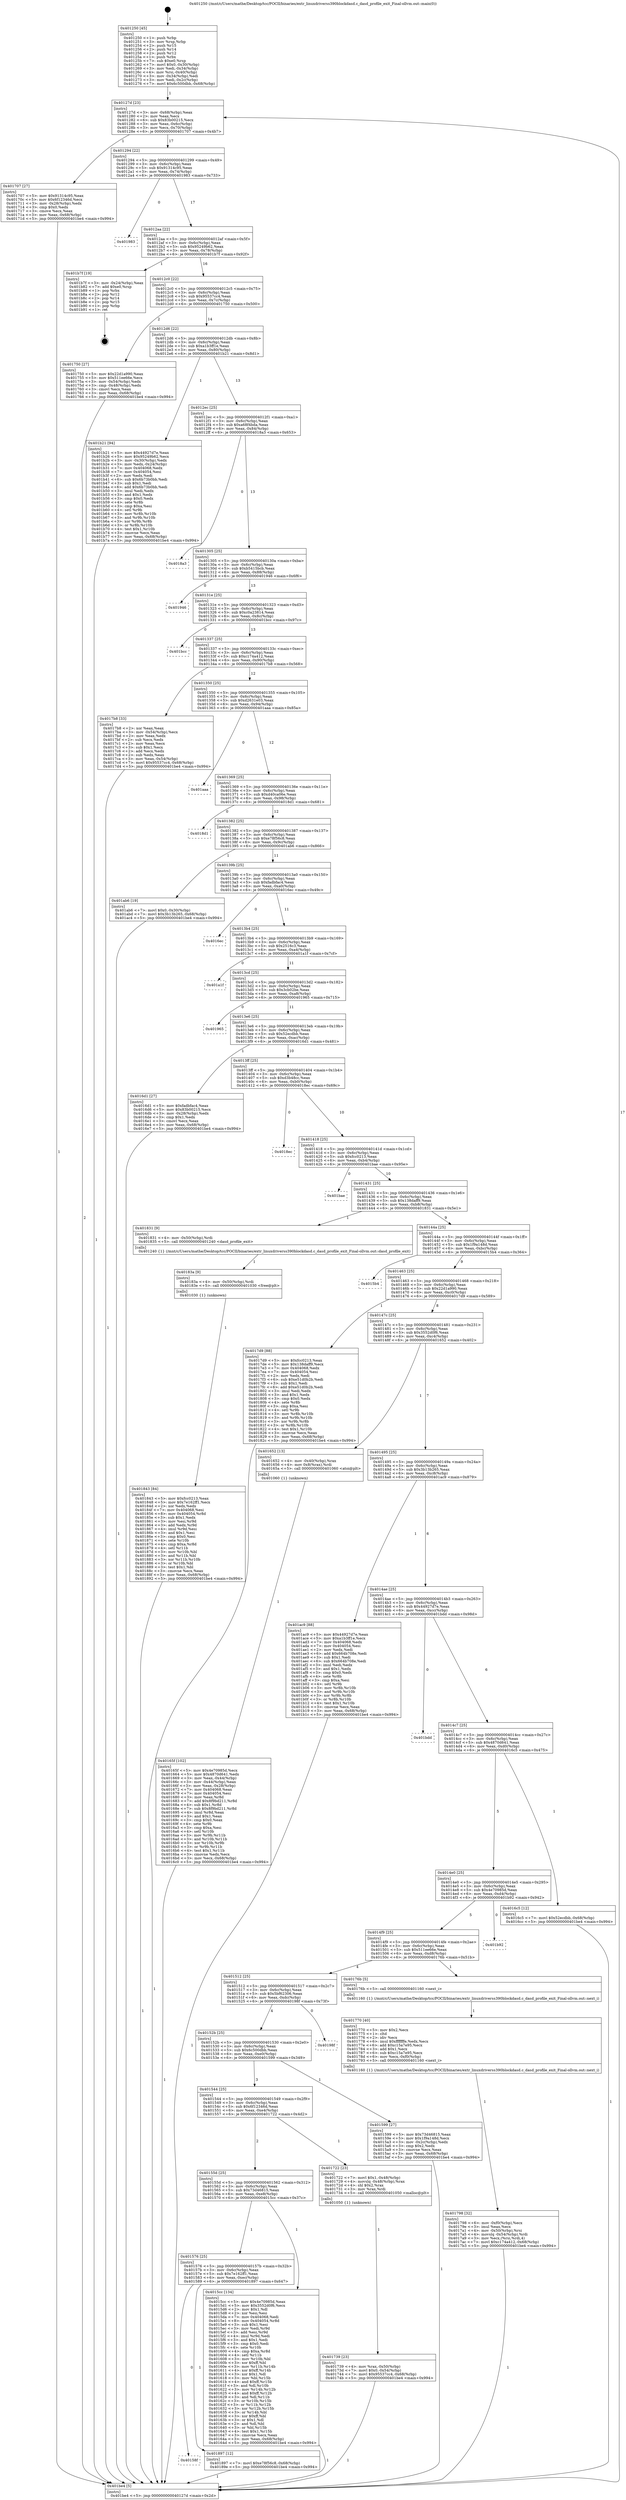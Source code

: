 digraph "0x401250" {
  label = "0x401250 (/mnt/c/Users/mathe/Desktop/tcc/POCII/binaries/extr_linuxdriverss390blockdasd.c_dasd_profile_exit_Final-ollvm.out::main(0))"
  labelloc = "t"
  node[shape=record]

  Entry [label="",width=0.3,height=0.3,shape=circle,fillcolor=black,style=filled]
  "0x40127d" [label="{
     0x40127d [23]\l
     | [instrs]\l
     &nbsp;&nbsp;0x40127d \<+3\>: mov -0x68(%rbp),%eax\l
     &nbsp;&nbsp;0x401280 \<+2\>: mov %eax,%ecx\l
     &nbsp;&nbsp;0x401282 \<+6\>: sub $0x83b00215,%ecx\l
     &nbsp;&nbsp;0x401288 \<+3\>: mov %eax,-0x6c(%rbp)\l
     &nbsp;&nbsp;0x40128b \<+3\>: mov %ecx,-0x70(%rbp)\l
     &nbsp;&nbsp;0x40128e \<+6\>: je 0000000000401707 \<main+0x4b7\>\l
  }"]
  "0x401707" [label="{
     0x401707 [27]\l
     | [instrs]\l
     &nbsp;&nbsp;0x401707 \<+5\>: mov $0x91314c95,%eax\l
     &nbsp;&nbsp;0x40170c \<+5\>: mov $0x6f12346d,%ecx\l
     &nbsp;&nbsp;0x401711 \<+3\>: mov -0x28(%rbp),%edx\l
     &nbsp;&nbsp;0x401714 \<+3\>: cmp $0x0,%edx\l
     &nbsp;&nbsp;0x401717 \<+3\>: cmove %ecx,%eax\l
     &nbsp;&nbsp;0x40171a \<+3\>: mov %eax,-0x68(%rbp)\l
     &nbsp;&nbsp;0x40171d \<+5\>: jmp 0000000000401be4 \<main+0x994\>\l
  }"]
  "0x401294" [label="{
     0x401294 [22]\l
     | [instrs]\l
     &nbsp;&nbsp;0x401294 \<+5\>: jmp 0000000000401299 \<main+0x49\>\l
     &nbsp;&nbsp;0x401299 \<+3\>: mov -0x6c(%rbp),%eax\l
     &nbsp;&nbsp;0x40129c \<+5\>: sub $0x91314c95,%eax\l
     &nbsp;&nbsp;0x4012a1 \<+3\>: mov %eax,-0x74(%rbp)\l
     &nbsp;&nbsp;0x4012a4 \<+6\>: je 0000000000401983 \<main+0x733\>\l
  }"]
  Exit [label="",width=0.3,height=0.3,shape=circle,fillcolor=black,style=filled,peripheries=2]
  "0x401983" [label="{
     0x401983\l
  }", style=dashed]
  "0x4012aa" [label="{
     0x4012aa [22]\l
     | [instrs]\l
     &nbsp;&nbsp;0x4012aa \<+5\>: jmp 00000000004012af \<main+0x5f\>\l
     &nbsp;&nbsp;0x4012af \<+3\>: mov -0x6c(%rbp),%eax\l
     &nbsp;&nbsp;0x4012b2 \<+5\>: sub $0x95249b62,%eax\l
     &nbsp;&nbsp;0x4012b7 \<+3\>: mov %eax,-0x78(%rbp)\l
     &nbsp;&nbsp;0x4012ba \<+6\>: je 0000000000401b7f \<main+0x92f\>\l
  }"]
  "0x40158f" [label="{
     0x40158f\l
  }", style=dashed]
  "0x401b7f" [label="{
     0x401b7f [19]\l
     | [instrs]\l
     &nbsp;&nbsp;0x401b7f \<+3\>: mov -0x24(%rbp),%eax\l
     &nbsp;&nbsp;0x401b82 \<+7\>: add $0xe0,%rsp\l
     &nbsp;&nbsp;0x401b89 \<+1\>: pop %rbx\l
     &nbsp;&nbsp;0x401b8a \<+2\>: pop %r12\l
     &nbsp;&nbsp;0x401b8c \<+2\>: pop %r14\l
     &nbsp;&nbsp;0x401b8e \<+2\>: pop %r15\l
     &nbsp;&nbsp;0x401b90 \<+1\>: pop %rbp\l
     &nbsp;&nbsp;0x401b91 \<+1\>: ret\l
  }"]
  "0x4012c0" [label="{
     0x4012c0 [22]\l
     | [instrs]\l
     &nbsp;&nbsp;0x4012c0 \<+5\>: jmp 00000000004012c5 \<main+0x75\>\l
     &nbsp;&nbsp;0x4012c5 \<+3\>: mov -0x6c(%rbp),%eax\l
     &nbsp;&nbsp;0x4012c8 \<+5\>: sub $0x95537cc4,%eax\l
     &nbsp;&nbsp;0x4012cd \<+3\>: mov %eax,-0x7c(%rbp)\l
     &nbsp;&nbsp;0x4012d0 \<+6\>: je 0000000000401750 \<main+0x500\>\l
  }"]
  "0x401897" [label="{
     0x401897 [12]\l
     | [instrs]\l
     &nbsp;&nbsp;0x401897 \<+7\>: movl $0xe78f56c8,-0x68(%rbp)\l
     &nbsp;&nbsp;0x40189e \<+5\>: jmp 0000000000401be4 \<main+0x994\>\l
  }"]
  "0x401750" [label="{
     0x401750 [27]\l
     | [instrs]\l
     &nbsp;&nbsp;0x401750 \<+5\>: mov $0x22d1a990,%eax\l
     &nbsp;&nbsp;0x401755 \<+5\>: mov $0x511ee66e,%ecx\l
     &nbsp;&nbsp;0x40175a \<+3\>: mov -0x54(%rbp),%edx\l
     &nbsp;&nbsp;0x40175d \<+3\>: cmp -0x48(%rbp),%edx\l
     &nbsp;&nbsp;0x401760 \<+3\>: cmovl %ecx,%eax\l
     &nbsp;&nbsp;0x401763 \<+3\>: mov %eax,-0x68(%rbp)\l
     &nbsp;&nbsp;0x401766 \<+5\>: jmp 0000000000401be4 \<main+0x994\>\l
  }"]
  "0x4012d6" [label="{
     0x4012d6 [22]\l
     | [instrs]\l
     &nbsp;&nbsp;0x4012d6 \<+5\>: jmp 00000000004012db \<main+0x8b\>\l
     &nbsp;&nbsp;0x4012db \<+3\>: mov -0x6c(%rbp),%eax\l
     &nbsp;&nbsp;0x4012de \<+5\>: sub $0xa1b3ff1e,%eax\l
     &nbsp;&nbsp;0x4012e3 \<+3\>: mov %eax,-0x80(%rbp)\l
     &nbsp;&nbsp;0x4012e6 \<+6\>: je 0000000000401b21 \<main+0x8d1\>\l
  }"]
  "0x401843" [label="{
     0x401843 [84]\l
     | [instrs]\l
     &nbsp;&nbsp;0x401843 \<+5\>: mov $0xfcc0213,%eax\l
     &nbsp;&nbsp;0x401848 \<+5\>: mov $0x7e162ff1,%ecx\l
     &nbsp;&nbsp;0x40184d \<+2\>: xor %edx,%edx\l
     &nbsp;&nbsp;0x40184f \<+7\>: mov 0x404068,%esi\l
     &nbsp;&nbsp;0x401856 \<+8\>: mov 0x404054,%r8d\l
     &nbsp;&nbsp;0x40185e \<+3\>: sub $0x1,%edx\l
     &nbsp;&nbsp;0x401861 \<+3\>: mov %esi,%r9d\l
     &nbsp;&nbsp;0x401864 \<+3\>: add %edx,%r9d\l
     &nbsp;&nbsp;0x401867 \<+4\>: imul %r9d,%esi\l
     &nbsp;&nbsp;0x40186b \<+3\>: and $0x1,%esi\l
     &nbsp;&nbsp;0x40186e \<+3\>: cmp $0x0,%esi\l
     &nbsp;&nbsp;0x401871 \<+4\>: sete %r10b\l
     &nbsp;&nbsp;0x401875 \<+4\>: cmp $0xa,%r8d\l
     &nbsp;&nbsp;0x401879 \<+4\>: setl %r11b\l
     &nbsp;&nbsp;0x40187d \<+3\>: mov %r10b,%bl\l
     &nbsp;&nbsp;0x401880 \<+3\>: and %r11b,%bl\l
     &nbsp;&nbsp;0x401883 \<+3\>: xor %r11b,%r10b\l
     &nbsp;&nbsp;0x401886 \<+3\>: or %r10b,%bl\l
     &nbsp;&nbsp;0x401889 \<+3\>: test $0x1,%bl\l
     &nbsp;&nbsp;0x40188c \<+3\>: cmovne %ecx,%eax\l
     &nbsp;&nbsp;0x40188f \<+3\>: mov %eax,-0x68(%rbp)\l
     &nbsp;&nbsp;0x401892 \<+5\>: jmp 0000000000401be4 \<main+0x994\>\l
  }"]
  "0x401b21" [label="{
     0x401b21 [94]\l
     | [instrs]\l
     &nbsp;&nbsp;0x401b21 \<+5\>: mov $0x44927d7e,%eax\l
     &nbsp;&nbsp;0x401b26 \<+5\>: mov $0x95249b62,%ecx\l
     &nbsp;&nbsp;0x401b2b \<+3\>: mov -0x30(%rbp),%edx\l
     &nbsp;&nbsp;0x401b2e \<+3\>: mov %edx,-0x24(%rbp)\l
     &nbsp;&nbsp;0x401b31 \<+7\>: mov 0x404068,%edx\l
     &nbsp;&nbsp;0x401b38 \<+7\>: mov 0x404054,%esi\l
     &nbsp;&nbsp;0x401b3f \<+2\>: mov %edx,%edi\l
     &nbsp;&nbsp;0x401b41 \<+6\>: sub $0x6b73b0bb,%edi\l
     &nbsp;&nbsp;0x401b47 \<+3\>: sub $0x1,%edi\l
     &nbsp;&nbsp;0x401b4a \<+6\>: add $0x6b73b0bb,%edi\l
     &nbsp;&nbsp;0x401b50 \<+3\>: imul %edi,%edx\l
     &nbsp;&nbsp;0x401b53 \<+3\>: and $0x1,%edx\l
     &nbsp;&nbsp;0x401b56 \<+3\>: cmp $0x0,%edx\l
     &nbsp;&nbsp;0x401b59 \<+4\>: sete %r8b\l
     &nbsp;&nbsp;0x401b5d \<+3\>: cmp $0xa,%esi\l
     &nbsp;&nbsp;0x401b60 \<+4\>: setl %r9b\l
     &nbsp;&nbsp;0x401b64 \<+3\>: mov %r8b,%r10b\l
     &nbsp;&nbsp;0x401b67 \<+3\>: and %r9b,%r10b\l
     &nbsp;&nbsp;0x401b6a \<+3\>: xor %r9b,%r8b\l
     &nbsp;&nbsp;0x401b6d \<+3\>: or %r8b,%r10b\l
     &nbsp;&nbsp;0x401b70 \<+4\>: test $0x1,%r10b\l
     &nbsp;&nbsp;0x401b74 \<+3\>: cmovne %ecx,%eax\l
     &nbsp;&nbsp;0x401b77 \<+3\>: mov %eax,-0x68(%rbp)\l
     &nbsp;&nbsp;0x401b7a \<+5\>: jmp 0000000000401be4 \<main+0x994\>\l
  }"]
  "0x4012ec" [label="{
     0x4012ec [25]\l
     | [instrs]\l
     &nbsp;&nbsp;0x4012ec \<+5\>: jmp 00000000004012f1 \<main+0xa1\>\l
     &nbsp;&nbsp;0x4012f1 \<+3\>: mov -0x6c(%rbp),%eax\l
     &nbsp;&nbsp;0x4012f4 \<+5\>: sub $0xa68f4bda,%eax\l
     &nbsp;&nbsp;0x4012f9 \<+6\>: mov %eax,-0x84(%rbp)\l
     &nbsp;&nbsp;0x4012ff \<+6\>: je 00000000004018a3 \<main+0x653\>\l
  }"]
  "0x40183a" [label="{
     0x40183a [9]\l
     | [instrs]\l
     &nbsp;&nbsp;0x40183a \<+4\>: mov -0x50(%rbp),%rdi\l
     &nbsp;&nbsp;0x40183e \<+5\>: call 0000000000401030 \<free@plt\>\l
     | [calls]\l
     &nbsp;&nbsp;0x401030 \{1\} (unknown)\l
  }"]
  "0x4018a3" [label="{
     0x4018a3\l
  }", style=dashed]
  "0x401305" [label="{
     0x401305 [25]\l
     | [instrs]\l
     &nbsp;&nbsp;0x401305 \<+5\>: jmp 000000000040130a \<main+0xba\>\l
     &nbsp;&nbsp;0x40130a \<+3\>: mov -0x6c(%rbp),%eax\l
     &nbsp;&nbsp;0x40130d \<+5\>: sub $0xb5415bcb,%eax\l
     &nbsp;&nbsp;0x401312 \<+6\>: mov %eax,-0x88(%rbp)\l
     &nbsp;&nbsp;0x401318 \<+6\>: je 0000000000401946 \<main+0x6f6\>\l
  }"]
  "0x401798" [label="{
     0x401798 [32]\l
     | [instrs]\l
     &nbsp;&nbsp;0x401798 \<+6\>: mov -0xf0(%rbp),%ecx\l
     &nbsp;&nbsp;0x40179e \<+3\>: imul %eax,%ecx\l
     &nbsp;&nbsp;0x4017a1 \<+4\>: mov -0x50(%rbp),%rsi\l
     &nbsp;&nbsp;0x4017a5 \<+4\>: movslq -0x54(%rbp),%rdi\l
     &nbsp;&nbsp;0x4017a9 \<+3\>: mov %ecx,(%rsi,%rdi,4)\l
     &nbsp;&nbsp;0x4017ac \<+7\>: movl $0xc174a412,-0x68(%rbp)\l
     &nbsp;&nbsp;0x4017b3 \<+5\>: jmp 0000000000401be4 \<main+0x994\>\l
  }"]
  "0x401946" [label="{
     0x401946\l
  }", style=dashed]
  "0x40131e" [label="{
     0x40131e [25]\l
     | [instrs]\l
     &nbsp;&nbsp;0x40131e \<+5\>: jmp 0000000000401323 \<main+0xd3\>\l
     &nbsp;&nbsp;0x401323 \<+3\>: mov -0x6c(%rbp),%eax\l
     &nbsp;&nbsp;0x401326 \<+5\>: sub $0xc0a23814,%eax\l
     &nbsp;&nbsp;0x40132b \<+6\>: mov %eax,-0x8c(%rbp)\l
     &nbsp;&nbsp;0x401331 \<+6\>: je 0000000000401bcc \<main+0x97c\>\l
  }"]
  "0x401770" [label="{
     0x401770 [40]\l
     | [instrs]\l
     &nbsp;&nbsp;0x401770 \<+5\>: mov $0x2,%ecx\l
     &nbsp;&nbsp;0x401775 \<+1\>: cltd\l
     &nbsp;&nbsp;0x401776 \<+2\>: idiv %ecx\l
     &nbsp;&nbsp;0x401778 \<+6\>: imul $0xfffffffe,%edx,%ecx\l
     &nbsp;&nbsp;0x40177e \<+6\>: add $0xc15a7e95,%ecx\l
     &nbsp;&nbsp;0x401784 \<+3\>: add $0x1,%ecx\l
     &nbsp;&nbsp;0x401787 \<+6\>: sub $0xc15a7e95,%ecx\l
     &nbsp;&nbsp;0x40178d \<+6\>: mov %ecx,-0xf0(%rbp)\l
     &nbsp;&nbsp;0x401793 \<+5\>: call 0000000000401160 \<next_i\>\l
     | [calls]\l
     &nbsp;&nbsp;0x401160 \{1\} (/mnt/c/Users/mathe/Desktop/tcc/POCII/binaries/extr_linuxdriverss390blockdasd.c_dasd_profile_exit_Final-ollvm.out::next_i)\l
  }"]
  "0x401bcc" [label="{
     0x401bcc\l
  }", style=dashed]
  "0x401337" [label="{
     0x401337 [25]\l
     | [instrs]\l
     &nbsp;&nbsp;0x401337 \<+5\>: jmp 000000000040133c \<main+0xec\>\l
     &nbsp;&nbsp;0x40133c \<+3\>: mov -0x6c(%rbp),%eax\l
     &nbsp;&nbsp;0x40133f \<+5\>: sub $0xc174a412,%eax\l
     &nbsp;&nbsp;0x401344 \<+6\>: mov %eax,-0x90(%rbp)\l
     &nbsp;&nbsp;0x40134a \<+6\>: je 00000000004017b8 \<main+0x568\>\l
  }"]
  "0x401739" [label="{
     0x401739 [23]\l
     | [instrs]\l
     &nbsp;&nbsp;0x401739 \<+4\>: mov %rax,-0x50(%rbp)\l
     &nbsp;&nbsp;0x40173d \<+7\>: movl $0x0,-0x54(%rbp)\l
     &nbsp;&nbsp;0x401744 \<+7\>: movl $0x95537cc4,-0x68(%rbp)\l
     &nbsp;&nbsp;0x40174b \<+5\>: jmp 0000000000401be4 \<main+0x994\>\l
  }"]
  "0x4017b8" [label="{
     0x4017b8 [33]\l
     | [instrs]\l
     &nbsp;&nbsp;0x4017b8 \<+2\>: xor %eax,%eax\l
     &nbsp;&nbsp;0x4017ba \<+3\>: mov -0x54(%rbp),%ecx\l
     &nbsp;&nbsp;0x4017bd \<+2\>: mov %eax,%edx\l
     &nbsp;&nbsp;0x4017bf \<+2\>: sub %ecx,%edx\l
     &nbsp;&nbsp;0x4017c1 \<+2\>: mov %eax,%ecx\l
     &nbsp;&nbsp;0x4017c3 \<+3\>: sub $0x1,%ecx\l
     &nbsp;&nbsp;0x4017c6 \<+2\>: add %ecx,%edx\l
     &nbsp;&nbsp;0x4017c8 \<+2\>: sub %edx,%eax\l
     &nbsp;&nbsp;0x4017ca \<+3\>: mov %eax,-0x54(%rbp)\l
     &nbsp;&nbsp;0x4017cd \<+7\>: movl $0x95537cc4,-0x68(%rbp)\l
     &nbsp;&nbsp;0x4017d4 \<+5\>: jmp 0000000000401be4 \<main+0x994\>\l
  }"]
  "0x401350" [label="{
     0x401350 [25]\l
     | [instrs]\l
     &nbsp;&nbsp;0x401350 \<+5\>: jmp 0000000000401355 \<main+0x105\>\l
     &nbsp;&nbsp;0x401355 \<+3\>: mov -0x6c(%rbp),%eax\l
     &nbsp;&nbsp;0x401358 \<+5\>: sub $0xd2631e03,%eax\l
     &nbsp;&nbsp;0x40135d \<+6\>: mov %eax,-0x94(%rbp)\l
     &nbsp;&nbsp;0x401363 \<+6\>: je 0000000000401aaa \<main+0x85a\>\l
  }"]
  "0x40165f" [label="{
     0x40165f [102]\l
     | [instrs]\l
     &nbsp;&nbsp;0x40165f \<+5\>: mov $0x4e70985d,%ecx\l
     &nbsp;&nbsp;0x401664 \<+5\>: mov $0x4870d641,%edx\l
     &nbsp;&nbsp;0x401669 \<+3\>: mov %eax,-0x44(%rbp)\l
     &nbsp;&nbsp;0x40166c \<+3\>: mov -0x44(%rbp),%eax\l
     &nbsp;&nbsp;0x40166f \<+3\>: mov %eax,-0x28(%rbp)\l
     &nbsp;&nbsp;0x401672 \<+7\>: mov 0x404068,%eax\l
     &nbsp;&nbsp;0x401679 \<+7\>: mov 0x404054,%esi\l
     &nbsp;&nbsp;0x401680 \<+3\>: mov %eax,%r8d\l
     &nbsp;&nbsp;0x401683 \<+7\>: add $0x8f9bd211,%r8d\l
     &nbsp;&nbsp;0x40168a \<+4\>: sub $0x1,%r8d\l
     &nbsp;&nbsp;0x40168e \<+7\>: sub $0x8f9bd211,%r8d\l
     &nbsp;&nbsp;0x401695 \<+4\>: imul %r8d,%eax\l
     &nbsp;&nbsp;0x401699 \<+3\>: and $0x1,%eax\l
     &nbsp;&nbsp;0x40169c \<+3\>: cmp $0x0,%eax\l
     &nbsp;&nbsp;0x40169f \<+4\>: sete %r9b\l
     &nbsp;&nbsp;0x4016a3 \<+3\>: cmp $0xa,%esi\l
     &nbsp;&nbsp;0x4016a6 \<+4\>: setl %r10b\l
     &nbsp;&nbsp;0x4016aa \<+3\>: mov %r9b,%r11b\l
     &nbsp;&nbsp;0x4016ad \<+3\>: and %r10b,%r11b\l
     &nbsp;&nbsp;0x4016b0 \<+3\>: xor %r10b,%r9b\l
     &nbsp;&nbsp;0x4016b3 \<+3\>: or %r9b,%r11b\l
     &nbsp;&nbsp;0x4016b6 \<+4\>: test $0x1,%r11b\l
     &nbsp;&nbsp;0x4016ba \<+3\>: cmovne %edx,%ecx\l
     &nbsp;&nbsp;0x4016bd \<+3\>: mov %ecx,-0x68(%rbp)\l
     &nbsp;&nbsp;0x4016c0 \<+5\>: jmp 0000000000401be4 \<main+0x994\>\l
  }"]
  "0x401aaa" [label="{
     0x401aaa\l
  }", style=dashed]
  "0x401369" [label="{
     0x401369 [25]\l
     | [instrs]\l
     &nbsp;&nbsp;0x401369 \<+5\>: jmp 000000000040136e \<main+0x11e\>\l
     &nbsp;&nbsp;0x40136e \<+3\>: mov -0x6c(%rbp),%eax\l
     &nbsp;&nbsp;0x401371 \<+5\>: sub $0xd40ca06e,%eax\l
     &nbsp;&nbsp;0x401376 \<+6\>: mov %eax,-0x98(%rbp)\l
     &nbsp;&nbsp;0x40137c \<+6\>: je 00000000004018d1 \<main+0x681\>\l
  }"]
  "0x401576" [label="{
     0x401576 [25]\l
     | [instrs]\l
     &nbsp;&nbsp;0x401576 \<+5\>: jmp 000000000040157b \<main+0x32b\>\l
     &nbsp;&nbsp;0x40157b \<+3\>: mov -0x6c(%rbp),%eax\l
     &nbsp;&nbsp;0x40157e \<+5\>: sub $0x7e162ff1,%eax\l
     &nbsp;&nbsp;0x401583 \<+6\>: mov %eax,-0xec(%rbp)\l
     &nbsp;&nbsp;0x401589 \<+6\>: je 0000000000401897 \<main+0x647\>\l
  }"]
  "0x4018d1" [label="{
     0x4018d1\l
  }", style=dashed]
  "0x401382" [label="{
     0x401382 [25]\l
     | [instrs]\l
     &nbsp;&nbsp;0x401382 \<+5\>: jmp 0000000000401387 \<main+0x137\>\l
     &nbsp;&nbsp;0x401387 \<+3\>: mov -0x6c(%rbp),%eax\l
     &nbsp;&nbsp;0x40138a \<+5\>: sub $0xe78f56c8,%eax\l
     &nbsp;&nbsp;0x40138f \<+6\>: mov %eax,-0x9c(%rbp)\l
     &nbsp;&nbsp;0x401395 \<+6\>: je 0000000000401ab6 \<main+0x866\>\l
  }"]
  "0x4015cc" [label="{
     0x4015cc [134]\l
     | [instrs]\l
     &nbsp;&nbsp;0x4015cc \<+5\>: mov $0x4e70985d,%eax\l
     &nbsp;&nbsp;0x4015d1 \<+5\>: mov $0x3552d0f6,%ecx\l
     &nbsp;&nbsp;0x4015d6 \<+2\>: mov $0x1,%dl\l
     &nbsp;&nbsp;0x4015d8 \<+2\>: xor %esi,%esi\l
     &nbsp;&nbsp;0x4015da \<+7\>: mov 0x404068,%edi\l
     &nbsp;&nbsp;0x4015e1 \<+8\>: mov 0x404054,%r8d\l
     &nbsp;&nbsp;0x4015e9 \<+3\>: sub $0x1,%esi\l
     &nbsp;&nbsp;0x4015ec \<+3\>: mov %edi,%r9d\l
     &nbsp;&nbsp;0x4015ef \<+3\>: add %esi,%r9d\l
     &nbsp;&nbsp;0x4015f2 \<+4\>: imul %r9d,%edi\l
     &nbsp;&nbsp;0x4015f6 \<+3\>: and $0x1,%edi\l
     &nbsp;&nbsp;0x4015f9 \<+3\>: cmp $0x0,%edi\l
     &nbsp;&nbsp;0x4015fc \<+4\>: sete %r10b\l
     &nbsp;&nbsp;0x401600 \<+4\>: cmp $0xa,%r8d\l
     &nbsp;&nbsp;0x401604 \<+4\>: setl %r11b\l
     &nbsp;&nbsp;0x401608 \<+3\>: mov %r10b,%bl\l
     &nbsp;&nbsp;0x40160b \<+3\>: xor $0xff,%bl\l
     &nbsp;&nbsp;0x40160e \<+3\>: mov %r11b,%r14b\l
     &nbsp;&nbsp;0x401611 \<+4\>: xor $0xff,%r14b\l
     &nbsp;&nbsp;0x401615 \<+3\>: xor $0x1,%dl\l
     &nbsp;&nbsp;0x401618 \<+3\>: mov %bl,%r15b\l
     &nbsp;&nbsp;0x40161b \<+4\>: and $0xff,%r15b\l
     &nbsp;&nbsp;0x40161f \<+3\>: and %dl,%r10b\l
     &nbsp;&nbsp;0x401622 \<+3\>: mov %r14b,%r12b\l
     &nbsp;&nbsp;0x401625 \<+4\>: and $0xff,%r12b\l
     &nbsp;&nbsp;0x401629 \<+3\>: and %dl,%r11b\l
     &nbsp;&nbsp;0x40162c \<+3\>: or %r10b,%r15b\l
     &nbsp;&nbsp;0x40162f \<+3\>: or %r11b,%r12b\l
     &nbsp;&nbsp;0x401632 \<+3\>: xor %r12b,%r15b\l
     &nbsp;&nbsp;0x401635 \<+3\>: or %r14b,%bl\l
     &nbsp;&nbsp;0x401638 \<+3\>: xor $0xff,%bl\l
     &nbsp;&nbsp;0x40163b \<+3\>: or $0x1,%dl\l
     &nbsp;&nbsp;0x40163e \<+2\>: and %dl,%bl\l
     &nbsp;&nbsp;0x401640 \<+3\>: or %bl,%r15b\l
     &nbsp;&nbsp;0x401643 \<+4\>: test $0x1,%r15b\l
     &nbsp;&nbsp;0x401647 \<+3\>: cmovne %ecx,%eax\l
     &nbsp;&nbsp;0x40164a \<+3\>: mov %eax,-0x68(%rbp)\l
     &nbsp;&nbsp;0x40164d \<+5\>: jmp 0000000000401be4 \<main+0x994\>\l
  }"]
  "0x401ab6" [label="{
     0x401ab6 [19]\l
     | [instrs]\l
     &nbsp;&nbsp;0x401ab6 \<+7\>: movl $0x0,-0x30(%rbp)\l
     &nbsp;&nbsp;0x401abd \<+7\>: movl $0x3b13b265,-0x68(%rbp)\l
     &nbsp;&nbsp;0x401ac4 \<+5\>: jmp 0000000000401be4 \<main+0x994\>\l
  }"]
  "0x40139b" [label="{
     0x40139b [25]\l
     | [instrs]\l
     &nbsp;&nbsp;0x40139b \<+5\>: jmp 00000000004013a0 \<main+0x150\>\l
     &nbsp;&nbsp;0x4013a0 \<+3\>: mov -0x6c(%rbp),%eax\l
     &nbsp;&nbsp;0x4013a3 \<+5\>: sub $0xfadbfac4,%eax\l
     &nbsp;&nbsp;0x4013a8 \<+6\>: mov %eax,-0xa0(%rbp)\l
     &nbsp;&nbsp;0x4013ae \<+6\>: je 00000000004016ec \<main+0x49c\>\l
  }"]
  "0x40155d" [label="{
     0x40155d [25]\l
     | [instrs]\l
     &nbsp;&nbsp;0x40155d \<+5\>: jmp 0000000000401562 \<main+0x312\>\l
     &nbsp;&nbsp;0x401562 \<+3\>: mov -0x6c(%rbp),%eax\l
     &nbsp;&nbsp;0x401565 \<+5\>: sub $0x73d46815,%eax\l
     &nbsp;&nbsp;0x40156a \<+6\>: mov %eax,-0xe8(%rbp)\l
     &nbsp;&nbsp;0x401570 \<+6\>: je 00000000004015cc \<main+0x37c\>\l
  }"]
  "0x4016ec" [label="{
     0x4016ec\l
  }", style=dashed]
  "0x4013b4" [label="{
     0x4013b4 [25]\l
     | [instrs]\l
     &nbsp;&nbsp;0x4013b4 \<+5\>: jmp 00000000004013b9 \<main+0x169\>\l
     &nbsp;&nbsp;0x4013b9 \<+3\>: mov -0x6c(%rbp),%eax\l
     &nbsp;&nbsp;0x4013bc \<+5\>: sub $0x2516c3,%eax\l
     &nbsp;&nbsp;0x4013c1 \<+6\>: mov %eax,-0xa4(%rbp)\l
     &nbsp;&nbsp;0x4013c7 \<+6\>: je 0000000000401a1f \<main+0x7cf\>\l
  }"]
  "0x401722" [label="{
     0x401722 [23]\l
     | [instrs]\l
     &nbsp;&nbsp;0x401722 \<+7\>: movl $0x1,-0x48(%rbp)\l
     &nbsp;&nbsp;0x401729 \<+4\>: movslq -0x48(%rbp),%rax\l
     &nbsp;&nbsp;0x40172d \<+4\>: shl $0x2,%rax\l
     &nbsp;&nbsp;0x401731 \<+3\>: mov %rax,%rdi\l
     &nbsp;&nbsp;0x401734 \<+5\>: call 0000000000401050 \<malloc@plt\>\l
     | [calls]\l
     &nbsp;&nbsp;0x401050 \{1\} (unknown)\l
  }"]
  "0x401a1f" [label="{
     0x401a1f\l
  }", style=dashed]
  "0x4013cd" [label="{
     0x4013cd [25]\l
     | [instrs]\l
     &nbsp;&nbsp;0x4013cd \<+5\>: jmp 00000000004013d2 \<main+0x182\>\l
     &nbsp;&nbsp;0x4013d2 \<+3\>: mov -0x6c(%rbp),%eax\l
     &nbsp;&nbsp;0x4013d5 \<+5\>: sub $0x3cb02be,%eax\l
     &nbsp;&nbsp;0x4013da \<+6\>: mov %eax,-0xa8(%rbp)\l
     &nbsp;&nbsp;0x4013e0 \<+6\>: je 0000000000401965 \<main+0x715\>\l
  }"]
  "0x401250" [label="{
     0x401250 [45]\l
     | [instrs]\l
     &nbsp;&nbsp;0x401250 \<+1\>: push %rbp\l
     &nbsp;&nbsp;0x401251 \<+3\>: mov %rsp,%rbp\l
     &nbsp;&nbsp;0x401254 \<+2\>: push %r15\l
     &nbsp;&nbsp;0x401256 \<+2\>: push %r14\l
     &nbsp;&nbsp;0x401258 \<+2\>: push %r12\l
     &nbsp;&nbsp;0x40125a \<+1\>: push %rbx\l
     &nbsp;&nbsp;0x40125b \<+7\>: sub $0xe0,%rsp\l
     &nbsp;&nbsp;0x401262 \<+7\>: movl $0x0,-0x30(%rbp)\l
     &nbsp;&nbsp;0x401269 \<+3\>: mov %edi,-0x34(%rbp)\l
     &nbsp;&nbsp;0x40126c \<+4\>: mov %rsi,-0x40(%rbp)\l
     &nbsp;&nbsp;0x401270 \<+3\>: mov -0x34(%rbp),%edi\l
     &nbsp;&nbsp;0x401273 \<+3\>: mov %edi,-0x2c(%rbp)\l
     &nbsp;&nbsp;0x401276 \<+7\>: movl $0x6c500dbb,-0x68(%rbp)\l
  }"]
  "0x401965" [label="{
     0x401965\l
  }", style=dashed]
  "0x4013e6" [label="{
     0x4013e6 [25]\l
     | [instrs]\l
     &nbsp;&nbsp;0x4013e6 \<+5\>: jmp 00000000004013eb \<main+0x19b\>\l
     &nbsp;&nbsp;0x4013eb \<+3\>: mov -0x6c(%rbp),%eax\l
     &nbsp;&nbsp;0x4013ee \<+5\>: sub $0x52ecdbb,%eax\l
     &nbsp;&nbsp;0x4013f3 \<+6\>: mov %eax,-0xac(%rbp)\l
     &nbsp;&nbsp;0x4013f9 \<+6\>: je 00000000004016d1 \<main+0x481\>\l
  }"]
  "0x401be4" [label="{
     0x401be4 [5]\l
     | [instrs]\l
     &nbsp;&nbsp;0x401be4 \<+5\>: jmp 000000000040127d \<main+0x2d\>\l
  }"]
  "0x4016d1" [label="{
     0x4016d1 [27]\l
     | [instrs]\l
     &nbsp;&nbsp;0x4016d1 \<+5\>: mov $0xfadbfac4,%eax\l
     &nbsp;&nbsp;0x4016d6 \<+5\>: mov $0x83b00215,%ecx\l
     &nbsp;&nbsp;0x4016db \<+3\>: mov -0x28(%rbp),%edx\l
     &nbsp;&nbsp;0x4016de \<+3\>: cmp $0x1,%edx\l
     &nbsp;&nbsp;0x4016e1 \<+3\>: cmovl %ecx,%eax\l
     &nbsp;&nbsp;0x4016e4 \<+3\>: mov %eax,-0x68(%rbp)\l
     &nbsp;&nbsp;0x4016e7 \<+5\>: jmp 0000000000401be4 \<main+0x994\>\l
  }"]
  "0x4013ff" [label="{
     0x4013ff [25]\l
     | [instrs]\l
     &nbsp;&nbsp;0x4013ff \<+5\>: jmp 0000000000401404 \<main+0x1b4\>\l
     &nbsp;&nbsp;0x401404 \<+3\>: mov -0x6c(%rbp),%eax\l
     &nbsp;&nbsp;0x401407 \<+5\>: sub $0xd3b48cc,%eax\l
     &nbsp;&nbsp;0x40140c \<+6\>: mov %eax,-0xb0(%rbp)\l
     &nbsp;&nbsp;0x401412 \<+6\>: je 00000000004018ec \<main+0x69c\>\l
  }"]
  "0x401544" [label="{
     0x401544 [25]\l
     | [instrs]\l
     &nbsp;&nbsp;0x401544 \<+5\>: jmp 0000000000401549 \<main+0x2f9\>\l
     &nbsp;&nbsp;0x401549 \<+3\>: mov -0x6c(%rbp),%eax\l
     &nbsp;&nbsp;0x40154c \<+5\>: sub $0x6f12346d,%eax\l
     &nbsp;&nbsp;0x401551 \<+6\>: mov %eax,-0xe4(%rbp)\l
     &nbsp;&nbsp;0x401557 \<+6\>: je 0000000000401722 \<main+0x4d2\>\l
  }"]
  "0x4018ec" [label="{
     0x4018ec\l
  }", style=dashed]
  "0x401418" [label="{
     0x401418 [25]\l
     | [instrs]\l
     &nbsp;&nbsp;0x401418 \<+5\>: jmp 000000000040141d \<main+0x1cd\>\l
     &nbsp;&nbsp;0x40141d \<+3\>: mov -0x6c(%rbp),%eax\l
     &nbsp;&nbsp;0x401420 \<+5\>: sub $0xfcc0213,%eax\l
     &nbsp;&nbsp;0x401425 \<+6\>: mov %eax,-0xb4(%rbp)\l
     &nbsp;&nbsp;0x40142b \<+6\>: je 0000000000401bae \<main+0x95e\>\l
  }"]
  "0x401599" [label="{
     0x401599 [27]\l
     | [instrs]\l
     &nbsp;&nbsp;0x401599 \<+5\>: mov $0x73d46815,%eax\l
     &nbsp;&nbsp;0x40159e \<+5\>: mov $0x1f9a148d,%ecx\l
     &nbsp;&nbsp;0x4015a3 \<+3\>: mov -0x2c(%rbp),%edx\l
     &nbsp;&nbsp;0x4015a6 \<+3\>: cmp $0x2,%edx\l
     &nbsp;&nbsp;0x4015a9 \<+3\>: cmovne %ecx,%eax\l
     &nbsp;&nbsp;0x4015ac \<+3\>: mov %eax,-0x68(%rbp)\l
     &nbsp;&nbsp;0x4015af \<+5\>: jmp 0000000000401be4 \<main+0x994\>\l
  }"]
  "0x401bae" [label="{
     0x401bae\l
  }", style=dashed]
  "0x401431" [label="{
     0x401431 [25]\l
     | [instrs]\l
     &nbsp;&nbsp;0x401431 \<+5\>: jmp 0000000000401436 \<main+0x1e6\>\l
     &nbsp;&nbsp;0x401436 \<+3\>: mov -0x6c(%rbp),%eax\l
     &nbsp;&nbsp;0x401439 \<+5\>: sub $0x138daff9,%eax\l
     &nbsp;&nbsp;0x40143e \<+6\>: mov %eax,-0xb8(%rbp)\l
     &nbsp;&nbsp;0x401444 \<+6\>: je 0000000000401831 \<main+0x5e1\>\l
  }"]
  "0x40152b" [label="{
     0x40152b [25]\l
     | [instrs]\l
     &nbsp;&nbsp;0x40152b \<+5\>: jmp 0000000000401530 \<main+0x2e0\>\l
     &nbsp;&nbsp;0x401530 \<+3\>: mov -0x6c(%rbp),%eax\l
     &nbsp;&nbsp;0x401533 \<+5\>: sub $0x6c500dbb,%eax\l
     &nbsp;&nbsp;0x401538 \<+6\>: mov %eax,-0xe0(%rbp)\l
     &nbsp;&nbsp;0x40153e \<+6\>: je 0000000000401599 \<main+0x349\>\l
  }"]
  "0x401831" [label="{
     0x401831 [9]\l
     | [instrs]\l
     &nbsp;&nbsp;0x401831 \<+4\>: mov -0x50(%rbp),%rdi\l
     &nbsp;&nbsp;0x401835 \<+5\>: call 0000000000401240 \<dasd_profile_exit\>\l
     | [calls]\l
     &nbsp;&nbsp;0x401240 \{1\} (/mnt/c/Users/mathe/Desktop/tcc/POCII/binaries/extr_linuxdriverss390blockdasd.c_dasd_profile_exit_Final-ollvm.out::dasd_profile_exit)\l
  }"]
  "0x40144a" [label="{
     0x40144a [25]\l
     | [instrs]\l
     &nbsp;&nbsp;0x40144a \<+5\>: jmp 000000000040144f \<main+0x1ff\>\l
     &nbsp;&nbsp;0x40144f \<+3\>: mov -0x6c(%rbp),%eax\l
     &nbsp;&nbsp;0x401452 \<+5\>: sub $0x1f9a148d,%eax\l
     &nbsp;&nbsp;0x401457 \<+6\>: mov %eax,-0xbc(%rbp)\l
     &nbsp;&nbsp;0x40145d \<+6\>: je 00000000004015b4 \<main+0x364\>\l
  }"]
  "0x40198f" [label="{
     0x40198f\l
  }", style=dashed]
  "0x4015b4" [label="{
     0x4015b4\l
  }", style=dashed]
  "0x401463" [label="{
     0x401463 [25]\l
     | [instrs]\l
     &nbsp;&nbsp;0x401463 \<+5\>: jmp 0000000000401468 \<main+0x218\>\l
     &nbsp;&nbsp;0x401468 \<+3\>: mov -0x6c(%rbp),%eax\l
     &nbsp;&nbsp;0x40146b \<+5\>: sub $0x22d1a990,%eax\l
     &nbsp;&nbsp;0x401470 \<+6\>: mov %eax,-0xc0(%rbp)\l
     &nbsp;&nbsp;0x401476 \<+6\>: je 00000000004017d9 \<main+0x589\>\l
  }"]
  "0x401512" [label="{
     0x401512 [25]\l
     | [instrs]\l
     &nbsp;&nbsp;0x401512 \<+5\>: jmp 0000000000401517 \<main+0x2c7\>\l
     &nbsp;&nbsp;0x401517 \<+3\>: mov -0x6c(%rbp),%eax\l
     &nbsp;&nbsp;0x40151a \<+5\>: sub $0x5bf62306,%eax\l
     &nbsp;&nbsp;0x40151f \<+6\>: mov %eax,-0xdc(%rbp)\l
     &nbsp;&nbsp;0x401525 \<+6\>: je 000000000040198f \<main+0x73f\>\l
  }"]
  "0x4017d9" [label="{
     0x4017d9 [88]\l
     | [instrs]\l
     &nbsp;&nbsp;0x4017d9 \<+5\>: mov $0xfcc0213,%eax\l
     &nbsp;&nbsp;0x4017de \<+5\>: mov $0x138daff9,%ecx\l
     &nbsp;&nbsp;0x4017e3 \<+7\>: mov 0x404068,%edx\l
     &nbsp;&nbsp;0x4017ea \<+7\>: mov 0x404054,%esi\l
     &nbsp;&nbsp;0x4017f1 \<+2\>: mov %edx,%edi\l
     &nbsp;&nbsp;0x4017f3 \<+6\>: sub $0xe51d0b2b,%edi\l
     &nbsp;&nbsp;0x4017f9 \<+3\>: sub $0x1,%edi\l
     &nbsp;&nbsp;0x4017fc \<+6\>: add $0xe51d0b2b,%edi\l
     &nbsp;&nbsp;0x401802 \<+3\>: imul %edi,%edx\l
     &nbsp;&nbsp;0x401805 \<+3\>: and $0x1,%edx\l
     &nbsp;&nbsp;0x401808 \<+3\>: cmp $0x0,%edx\l
     &nbsp;&nbsp;0x40180b \<+4\>: sete %r8b\l
     &nbsp;&nbsp;0x40180f \<+3\>: cmp $0xa,%esi\l
     &nbsp;&nbsp;0x401812 \<+4\>: setl %r9b\l
     &nbsp;&nbsp;0x401816 \<+3\>: mov %r8b,%r10b\l
     &nbsp;&nbsp;0x401819 \<+3\>: and %r9b,%r10b\l
     &nbsp;&nbsp;0x40181c \<+3\>: xor %r9b,%r8b\l
     &nbsp;&nbsp;0x40181f \<+3\>: or %r8b,%r10b\l
     &nbsp;&nbsp;0x401822 \<+4\>: test $0x1,%r10b\l
     &nbsp;&nbsp;0x401826 \<+3\>: cmovne %ecx,%eax\l
     &nbsp;&nbsp;0x401829 \<+3\>: mov %eax,-0x68(%rbp)\l
     &nbsp;&nbsp;0x40182c \<+5\>: jmp 0000000000401be4 \<main+0x994\>\l
  }"]
  "0x40147c" [label="{
     0x40147c [25]\l
     | [instrs]\l
     &nbsp;&nbsp;0x40147c \<+5\>: jmp 0000000000401481 \<main+0x231\>\l
     &nbsp;&nbsp;0x401481 \<+3\>: mov -0x6c(%rbp),%eax\l
     &nbsp;&nbsp;0x401484 \<+5\>: sub $0x3552d0f6,%eax\l
     &nbsp;&nbsp;0x401489 \<+6\>: mov %eax,-0xc4(%rbp)\l
     &nbsp;&nbsp;0x40148f \<+6\>: je 0000000000401652 \<main+0x402\>\l
  }"]
  "0x40176b" [label="{
     0x40176b [5]\l
     | [instrs]\l
     &nbsp;&nbsp;0x40176b \<+5\>: call 0000000000401160 \<next_i\>\l
     | [calls]\l
     &nbsp;&nbsp;0x401160 \{1\} (/mnt/c/Users/mathe/Desktop/tcc/POCII/binaries/extr_linuxdriverss390blockdasd.c_dasd_profile_exit_Final-ollvm.out::next_i)\l
  }"]
  "0x401652" [label="{
     0x401652 [13]\l
     | [instrs]\l
     &nbsp;&nbsp;0x401652 \<+4\>: mov -0x40(%rbp),%rax\l
     &nbsp;&nbsp;0x401656 \<+4\>: mov 0x8(%rax),%rdi\l
     &nbsp;&nbsp;0x40165a \<+5\>: call 0000000000401060 \<atoi@plt\>\l
     | [calls]\l
     &nbsp;&nbsp;0x401060 \{1\} (unknown)\l
  }"]
  "0x401495" [label="{
     0x401495 [25]\l
     | [instrs]\l
     &nbsp;&nbsp;0x401495 \<+5\>: jmp 000000000040149a \<main+0x24a\>\l
     &nbsp;&nbsp;0x40149a \<+3\>: mov -0x6c(%rbp),%eax\l
     &nbsp;&nbsp;0x40149d \<+5\>: sub $0x3b13b265,%eax\l
     &nbsp;&nbsp;0x4014a2 \<+6\>: mov %eax,-0xc8(%rbp)\l
     &nbsp;&nbsp;0x4014a8 \<+6\>: je 0000000000401ac9 \<main+0x879\>\l
  }"]
  "0x4014f9" [label="{
     0x4014f9 [25]\l
     | [instrs]\l
     &nbsp;&nbsp;0x4014f9 \<+5\>: jmp 00000000004014fe \<main+0x2ae\>\l
     &nbsp;&nbsp;0x4014fe \<+3\>: mov -0x6c(%rbp),%eax\l
     &nbsp;&nbsp;0x401501 \<+5\>: sub $0x511ee66e,%eax\l
     &nbsp;&nbsp;0x401506 \<+6\>: mov %eax,-0xd8(%rbp)\l
     &nbsp;&nbsp;0x40150c \<+6\>: je 000000000040176b \<main+0x51b\>\l
  }"]
  "0x401ac9" [label="{
     0x401ac9 [88]\l
     | [instrs]\l
     &nbsp;&nbsp;0x401ac9 \<+5\>: mov $0x44927d7e,%eax\l
     &nbsp;&nbsp;0x401ace \<+5\>: mov $0xa1b3ff1e,%ecx\l
     &nbsp;&nbsp;0x401ad3 \<+7\>: mov 0x404068,%edx\l
     &nbsp;&nbsp;0x401ada \<+7\>: mov 0x404054,%esi\l
     &nbsp;&nbsp;0x401ae1 \<+2\>: mov %edx,%edi\l
     &nbsp;&nbsp;0x401ae3 \<+6\>: add $0x664b708e,%edi\l
     &nbsp;&nbsp;0x401ae9 \<+3\>: sub $0x1,%edi\l
     &nbsp;&nbsp;0x401aec \<+6\>: sub $0x664b708e,%edi\l
     &nbsp;&nbsp;0x401af2 \<+3\>: imul %edi,%edx\l
     &nbsp;&nbsp;0x401af5 \<+3\>: and $0x1,%edx\l
     &nbsp;&nbsp;0x401af8 \<+3\>: cmp $0x0,%edx\l
     &nbsp;&nbsp;0x401afb \<+4\>: sete %r8b\l
     &nbsp;&nbsp;0x401aff \<+3\>: cmp $0xa,%esi\l
     &nbsp;&nbsp;0x401b02 \<+4\>: setl %r9b\l
     &nbsp;&nbsp;0x401b06 \<+3\>: mov %r8b,%r10b\l
     &nbsp;&nbsp;0x401b09 \<+3\>: and %r9b,%r10b\l
     &nbsp;&nbsp;0x401b0c \<+3\>: xor %r9b,%r8b\l
     &nbsp;&nbsp;0x401b0f \<+3\>: or %r8b,%r10b\l
     &nbsp;&nbsp;0x401b12 \<+4\>: test $0x1,%r10b\l
     &nbsp;&nbsp;0x401b16 \<+3\>: cmovne %ecx,%eax\l
     &nbsp;&nbsp;0x401b19 \<+3\>: mov %eax,-0x68(%rbp)\l
     &nbsp;&nbsp;0x401b1c \<+5\>: jmp 0000000000401be4 \<main+0x994\>\l
  }"]
  "0x4014ae" [label="{
     0x4014ae [25]\l
     | [instrs]\l
     &nbsp;&nbsp;0x4014ae \<+5\>: jmp 00000000004014b3 \<main+0x263\>\l
     &nbsp;&nbsp;0x4014b3 \<+3\>: mov -0x6c(%rbp),%eax\l
     &nbsp;&nbsp;0x4014b6 \<+5\>: sub $0x44927d7e,%eax\l
     &nbsp;&nbsp;0x4014bb \<+6\>: mov %eax,-0xcc(%rbp)\l
     &nbsp;&nbsp;0x4014c1 \<+6\>: je 0000000000401bdd \<main+0x98d\>\l
  }"]
  "0x401b92" [label="{
     0x401b92\l
  }", style=dashed]
  "0x401bdd" [label="{
     0x401bdd\l
  }", style=dashed]
  "0x4014c7" [label="{
     0x4014c7 [25]\l
     | [instrs]\l
     &nbsp;&nbsp;0x4014c7 \<+5\>: jmp 00000000004014cc \<main+0x27c\>\l
     &nbsp;&nbsp;0x4014cc \<+3\>: mov -0x6c(%rbp),%eax\l
     &nbsp;&nbsp;0x4014cf \<+5\>: sub $0x4870d641,%eax\l
     &nbsp;&nbsp;0x4014d4 \<+6\>: mov %eax,-0xd0(%rbp)\l
     &nbsp;&nbsp;0x4014da \<+6\>: je 00000000004016c5 \<main+0x475\>\l
  }"]
  "0x4014e0" [label="{
     0x4014e0 [25]\l
     | [instrs]\l
     &nbsp;&nbsp;0x4014e0 \<+5\>: jmp 00000000004014e5 \<main+0x295\>\l
     &nbsp;&nbsp;0x4014e5 \<+3\>: mov -0x6c(%rbp),%eax\l
     &nbsp;&nbsp;0x4014e8 \<+5\>: sub $0x4e70985d,%eax\l
     &nbsp;&nbsp;0x4014ed \<+6\>: mov %eax,-0xd4(%rbp)\l
     &nbsp;&nbsp;0x4014f3 \<+6\>: je 0000000000401b92 \<main+0x942\>\l
  }"]
  "0x4016c5" [label="{
     0x4016c5 [12]\l
     | [instrs]\l
     &nbsp;&nbsp;0x4016c5 \<+7\>: movl $0x52ecdbb,-0x68(%rbp)\l
     &nbsp;&nbsp;0x4016cc \<+5\>: jmp 0000000000401be4 \<main+0x994\>\l
  }"]
  Entry -> "0x401250" [label=" 1"]
  "0x40127d" -> "0x401707" [label=" 1"]
  "0x40127d" -> "0x401294" [label=" 17"]
  "0x401b7f" -> Exit [label=" 1"]
  "0x401294" -> "0x401983" [label=" 0"]
  "0x401294" -> "0x4012aa" [label=" 17"]
  "0x401b21" -> "0x401be4" [label=" 1"]
  "0x4012aa" -> "0x401b7f" [label=" 1"]
  "0x4012aa" -> "0x4012c0" [label=" 16"]
  "0x401ac9" -> "0x401be4" [label=" 1"]
  "0x4012c0" -> "0x401750" [label=" 2"]
  "0x4012c0" -> "0x4012d6" [label=" 14"]
  "0x401ab6" -> "0x401be4" [label=" 1"]
  "0x4012d6" -> "0x401b21" [label=" 1"]
  "0x4012d6" -> "0x4012ec" [label=" 13"]
  "0x401576" -> "0x40158f" [label=" 0"]
  "0x4012ec" -> "0x4018a3" [label=" 0"]
  "0x4012ec" -> "0x401305" [label=" 13"]
  "0x401576" -> "0x401897" [label=" 1"]
  "0x401305" -> "0x401946" [label=" 0"]
  "0x401305" -> "0x40131e" [label=" 13"]
  "0x401897" -> "0x401be4" [label=" 1"]
  "0x40131e" -> "0x401bcc" [label=" 0"]
  "0x40131e" -> "0x401337" [label=" 13"]
  "0x401843" -> "0x401be4" [label=" 1"]
  "0x401337" -> "0x4017b8" [label=" 1"]
  "0x401337" -> "0x401350" [label=" 12"]
  "0x40183a" -> "0x401843" [label=" 1"]
  "0x401350" -> "0x401aaa" [label=" 0"]
  "0x401350" -> "0x401369" [label=" 12"]
  "0x401831" -> "0x40183a" [label=" 1"]
  "0x401369" -> "0x4018d1" [label=" 0"]
  "0x401369" -> "0x401382" [label=" 12"]
  "0x4017d9" -> "0x401be4" [label=" 1"]
  "0x401382" -> "0x401ab6" [label=" 1"]
  "0x401382" -> "0x40139b" [label=" 11"]
  "0x4017b8" -> "0x401be4" [label=" 1"]
  "0x40139b" -> "0x4016ec" [label=" 0"]
  "0x40139b" -> "0x4013b4" [label=" 11"]
  "0x401770" -> "0x401798" [label=" 1"]
  "0x4013b4" -> "0x401a1f" [label=" 0"]
  "0x4013b4" -> "0x4013cd" [label=" 11"]
  "0x40176b" -> "0x401770" [label=" 1"]
  "0x4013cd" -> "0x401965" [label=" 0"]
  "0x4013cd" -> "0x4013e6" [label=" 11"]
  "0x401739" -> "0x401be4" [label=" 1"]
  "0x4013e6" -> "0x4016d1" [label=" 1"]
  "0x4013e6" -> "0x4013ff" [label=" 10"]
  "0x401722" -> "0x401739" [label=" 1"]
  "0x4013ff" -> "0x4018ec" [label=" 0"]
  "0x4013ff" -> "0x401418" [label=" 10"]
  "0x401707" -> "0x401be4" [label=" 1"]
  "0x401418" -> "0x401bae" [label=" 0"]
  "0x401418" -> "0x401431" [label=" 10"]
  "0x4016d1" -> "0x401be4" [label=" 1"]
  "0x401431" -> "0x401831" [label=" 1"]
  "0x401431" -> "0x40144a" [label=" 9"]
  "0x40165f" -> "0x401be4" [label=" 1"]
  "0x40144a" -> "0x4015b4" [label=" 0"]
  "0x40144a" -> "0x401463" [label=" 9"]
  "0x401652" -> "0x40165f" [label=" 1"]
  "0x401463" -> "0x4017d9" [label=" 1"]
  "0x401463" -> "0x40147c" [label=" 8"]
  "0x40155d" -> "0x401576" [label=" 1"]
  "0x40147c" -> "0x401652" [label=" 1"]
  "0x40147c" -> "0x401495" [label=" 7"]
  "0x40155d" -> "0x4015cc" [label=" 1"]
  "0x401495" -> "0x401ac9" [label=" 1"]
  "0x401495" -> "0x4014ae" [label=" 6"]
  "0x401544" -> "0x40155d" [label=" 2"]
  "0x4014ae" -> "0x401bdd" [label=" 0"]
  "0x4014ae" -> "0x4014c7" [label=" 6"]
  "0x401544" -> "0x401722" [label=" 1"]
  "0x4014c7" -> "0x4016c5" [label=" 1"]
  "0x4014c7" -> "0x4014e0" [label=" 5"]
  "0x401750" -> "0x401be4" [label=" 2"]
  "0x4014e0" -> "0x401b92" [label=" 0"]
  "0x4014e0" -> "0x4014f9" [label=" 5"]
  "0x401798" -> "0x401be4" [label=" 1"]
  "0x4014f9" -> "0x40176b" [label=" 1"]
  "0x4014f9" -> "0x401512" [label=" 4"]
  "0x4015cc" -> "0x401be4" [label=" 1"]
  "0x401512" -> "0x40198f" [label=" 0"]
  "0x401512" -> "0x40152b" [label=" 4"]
  "0x4016c5" -> "0x401be4" [label=" 1"]
  "0x40152b" -> "0x401599" [label=" 1"]
  "0x40152b" -> "0x401544" [label=" 3"]
  "0x401599" -> "0x401be4" [label=" 1"]
  "0x401250" -> "0x40127d" [label=" 1"]
  "0x401be4" -> "0x40127d" [label=" 17"]
}

